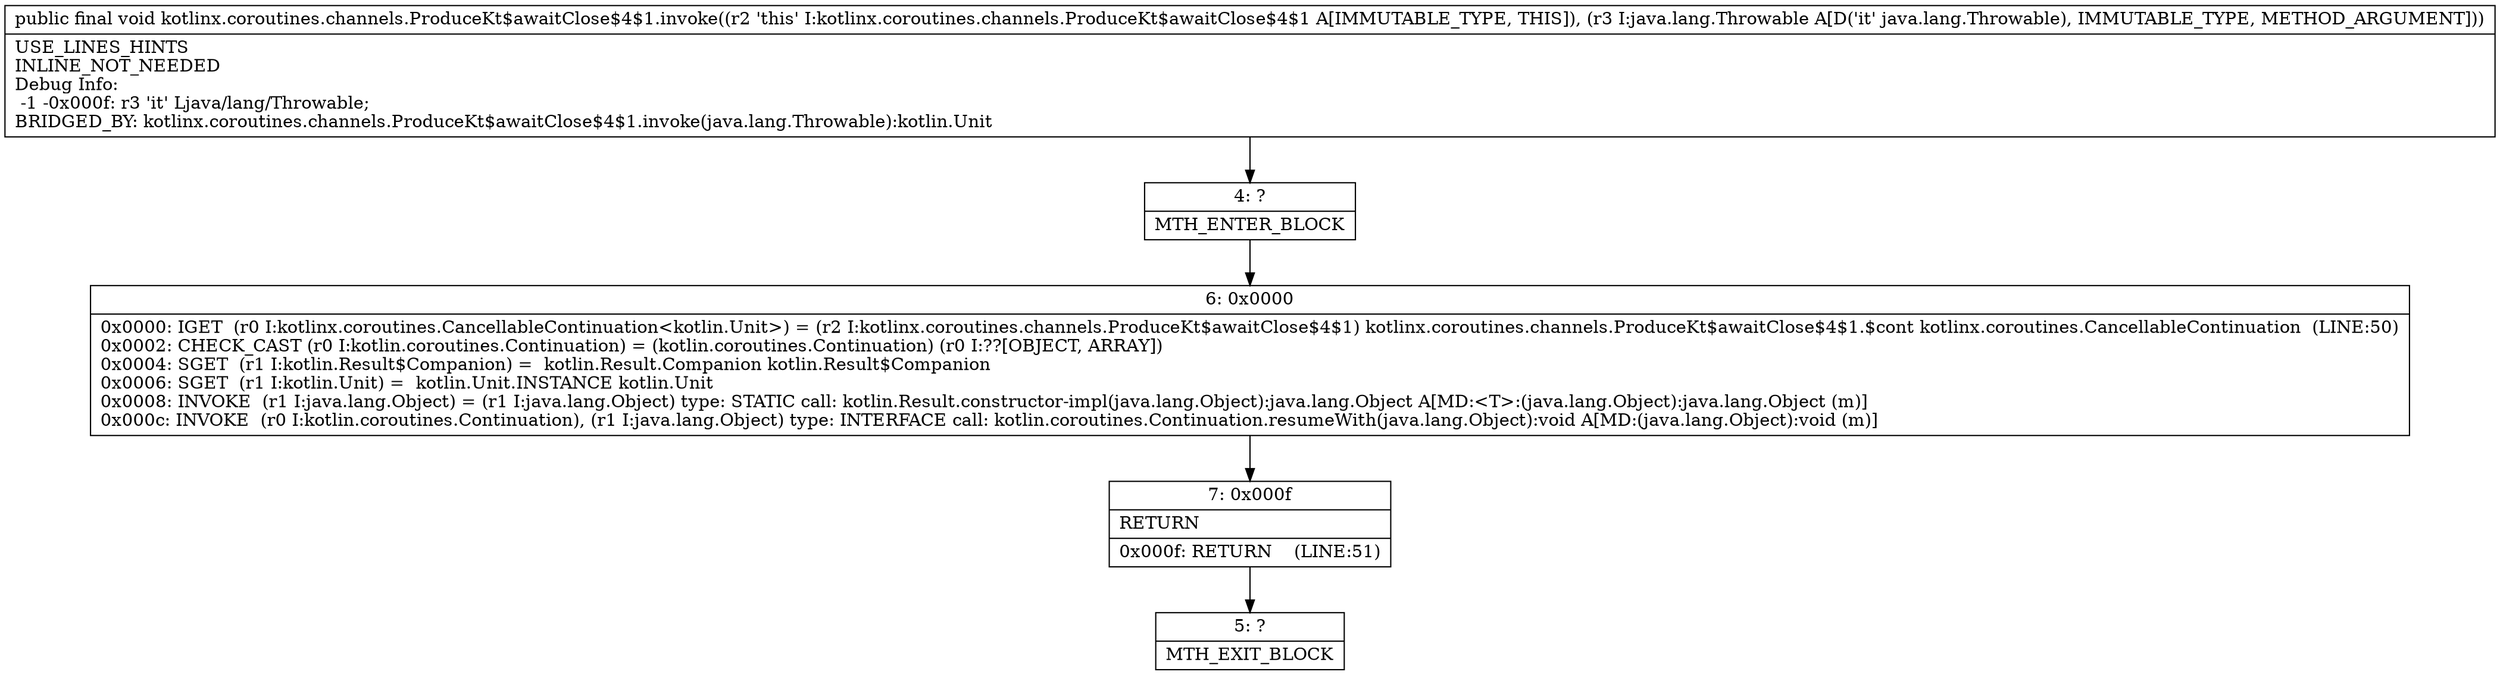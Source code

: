 digraph "CFG forkotlinx.coroutines.channels.ProduceKt$awaitClose$4$1.invoke(Ljava\/lang\/Throwable;)V" {
Node_4 [shape=record,label="{4\:\ ?|MTH_ENTER_BLOCK\l}"];
Node_6 [shape=record,label="{6\:\ 0x0000|0x0000: IGET  (r0 I:kotlinx.coroutines.CancellableContinuation\<kotlin.Unit\>) = (r2 I:kotlinx.coroutines.channels.ProduceKt$awaitClose$4$1) kotlinx.coroutines.channels.ProduceKt$awaitClose$4$1.$cont kotlinx.coroutines.CancellableContinuation  (LINE:50)\l0x0002: CHECK_CAST (r0 I:kotlin.coroutines.Continuation) = (kotlin.coroutines.Continuation) (r0 I:??[OBJECT, ARRAY]) \l0x0004: SGET  (r1 I:kotlin.Result$Companion) =  kotlin.Result.Companion kotlin.Result$Companion \l0x0006: SGET  (r1 I:kotlin.Unit) =  kotlin.Unit.INSTANCE kotlin.Unit \l0x0008: INVOKE  (r1 I:java.lang.Object) = (r1 I:java.lang.Object) type: STATIC call: kotlin.Result.constructor\-impl(java.lang.Object):java.lang.Object A[MD:\<T\>:(java.lang.Object):java.lang.Object (m)]\l0x000c: INVOKE  (r0 I:kotlin.coroutines.Continuation), (r1 I:java.lang.Object) type: INTERFACE call: kotlin.coroutines.Continuation.resumeWith(java.lang.Object):void A[MD:(java.lang.Object):void (m)]\l}"];
Node_7 [shape=record,label="{7\:\ 0x000f|RETURN\l|0x000f: RETURN    (LINE:51)\l}"];
Node_5 [shape=record,label="{5\:\ ?|MTH_EXIT_BLOCK\l}"];
MethodNode[shape=record,label="{public final void kotlinx.coroutines.channels.ProduceKt$awaitClose$4$1.invoke((r2 'this' I:kotlinx.coroutines.channels.ProduceKt$awaitClose$4$1 A[IMMUTABLE_TYPE, THIS]), (r3 I:java.lang.Throwable A[D('it' java.lang.Throwable), IMMUTABLE_TYPE, METHOD_ARGUMENT]))  | USE_LINES_HINTS\lINLINE_NOT_NEEDED\lDebug Info:\l  \-1 \-0x000f: r3 'it' Ljava\/lang\/Throwable;\lBRIDGED_BY: kotlinx.coroutines.channels.ProduceKt$awaitClose$4$1.invoke(java.lang.Throwable):kotlin.Unit\l}"];
MethodNode -> Node_4;Node_4 -> Node_6;
Node_6 -> Node_7;
Node_7 -> Node_5;
}

